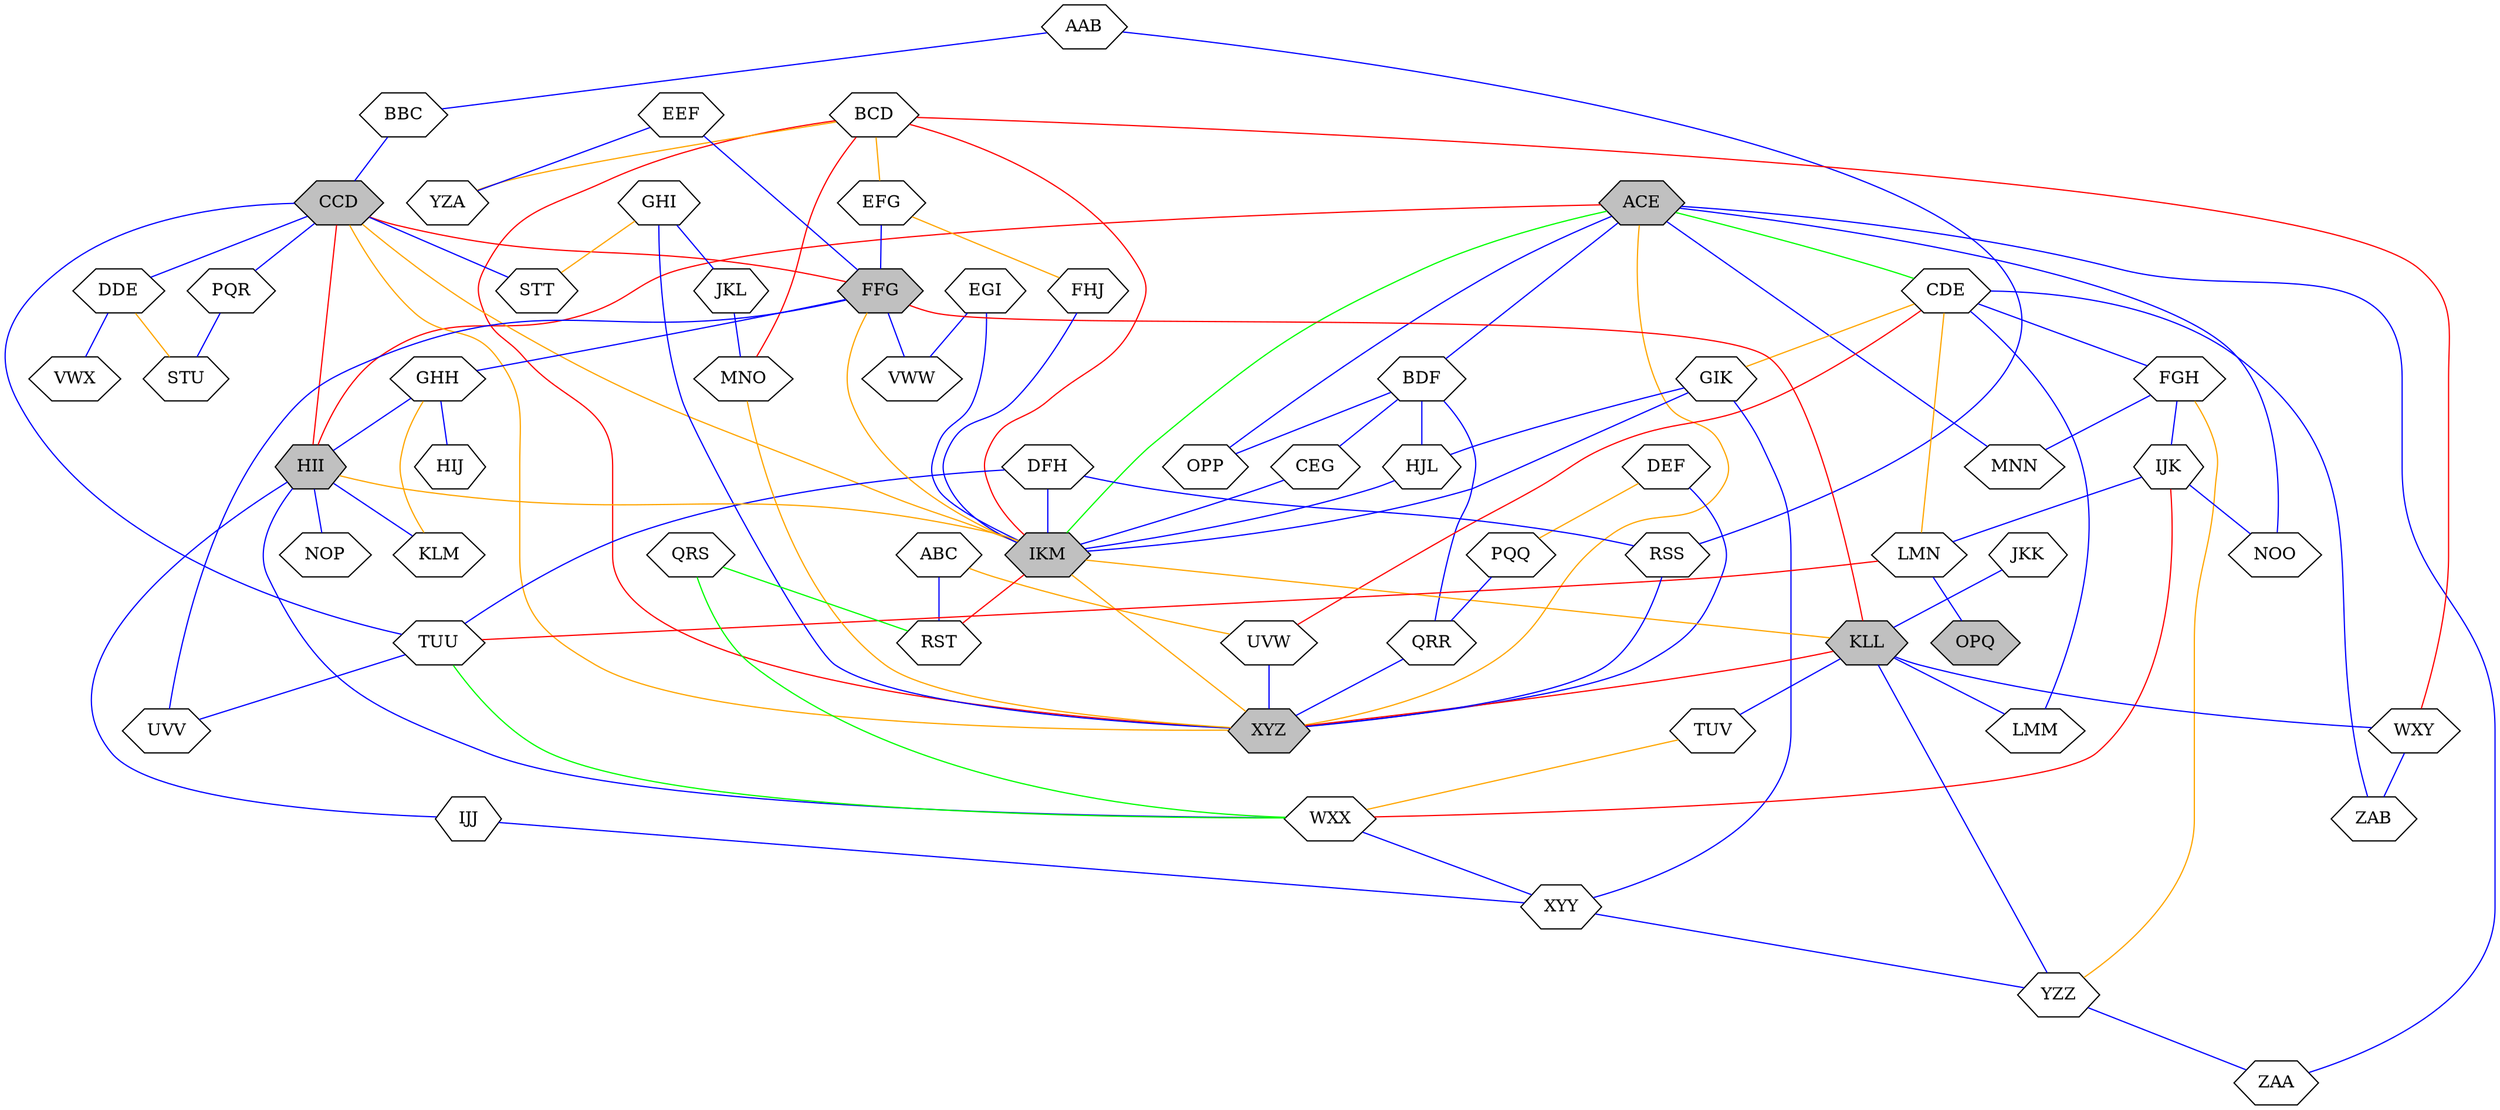 graph {
AAB [shape=hexagon pos="4,2!" ] ;
ABC [shape=hexagon pos="1,1!" ] ;
ACE [shape=hexagon pos="3,5!"  style=filled fillcolor=grey] ;
BBC [shape=hexagon pos="5,2!" ] ;
BCD [shape=hexagon pos="9,6!" ] ;
BDF [shape=hexagon pos="3,4!" ] ;
CCD [shape=hexagon pos="6,3!"  style=filled fillcolor=grey] ;
CDE [shape=hexagon pos="3,7!" ] ;
CEG [shape=hexagon pos="4,4!" ] ;
DDE [shape=hexagon pos="7,4!" ] ;
DEF [shape=hexagon pos="2,1!" ] ;
DFH [shape=hexagon pos="5,4!" ] ;
EEF [shape=hexagon pos="8,5!" ] ;
EFG [shape=hexagon pos="9,7!" ] ;
EGI [shape=hexagon pos="6,5!" ] ;
FFG [shape=hexagon pos="8,6!"  style=filled fillcolor=grey] ;
FGH [shape=hexagon pos="2,6!" ] ;
FHJ [shape=hexagon pos="5,6!" ] ;
GHH [shape=hexagon pos="8,7!" ] ;
GHI [shape=hexagon pos="3,1!" ] ;
GIK [shape=hexagon pos="5,6!" ] ;
HII [shape=hexagon pos="8,8!"  style=filled fillcolor=grey] ;
HIJ [shape=hexagon pos="9,8!" ] ;
HJL [shape=hexagon pos="4,5!" ] ;
IJJ [shape=hexagon pos="7,8!" ] ;
IJK [shape=hexagon pos="1,5!" ] ;
IKM [shape=hexagon pos="5,5!"  style=filled fillcolor=grey] ;
JKK [shape=hexagon pos="6,8!" ] ;
JKL [shape=hexagon pos="4,1!" ] ;
KLL [shape=hexagon pos="7,8!"  style=filled fillcolor=grey] ;
KLM [shape=hexagon pos="9,9!" ] ;
LMM [shape=hexagon pos="4,7!" ] ;
LMN [shape=hexagon pos="1,4!" ] ;
MNN [shape=hexagon pos="3,6!" ] ;
MNO [shape=hexagon pos="5,1!" ] ;
NOO [shape=hexagon pos="2,5!" ] ;
NOP [shape=hexagon pos="8,9!" ] ;
OPP [shape=hexagon pos="2,4!" ] ;
OPQ [shape=hexagon pos="1,3!"  style=filled fillcolor=grey] ;
PQQ [shape=hexagon pos="2,3!" ] ;
PQR [shape=hexagon pos="6,2!" ] ;
QRR [shape=hexagon pos="3,3!" ] ;
QRS [shape=hexagon pos="7,9!" ] ;
RSS [shape=hexagon pos="4,3!" ] ;
RST [shape=hexagon pos="1,2!" ] ;
STT [shape=hexagon pos="5,3!" ] ;
STU [shape=hexagon pos="7,3!" ] ;
TUU [shape=hexagon pos="6,4!" ] ;
TUV [shape=hexagon pos="6,9!" ] ;
UVV [shape=hexagon pos="7,5!" ] ;
UVW [shape=hexagon pos="2,2!" ] ;
VWW [shape=hexagon pos="7,6!" ] ;
VWX [shape=hexagon pos="8,4!" ] ;
WXX [shape=hexagon pos="7,7!" ] ;
WXY [shape=hexagon pos="5,9!" ] ;
XYY [shape=hexagon pos="6,7!" ] ;
XYZ [shape=hexagon pos="3,2!"  style=filled fillcolor=grey] ;
YZA [shape=hexagon pos="9,5!" ] ;
YZZ [shape=hexagon pos="5,7!" ] ;
ZAA [shape=hexagon pos="4,6!" ] ;
ZAB [shape=hexagon pos="4,8!" ] ;
AAB -- BBC [color=Blue];
AAB -- RSS [color=Blue];
ABC -- RST [color=Blue];
ABC -- UVW [color=Orange];
ACE -- OPP [color=Blue];
ACE -- BDF [color=Blue];
ACE -- ZAA [color=Blue];
ACE -- MNN [color=Blue];
ACE -- NOO [color=Blue];
ACE -- XYZ [color=Orange];
ACE -- HII [color=Red];
ACE -- CDE [color=Green];
ACE -- IKM [color=Green];
BBC -- CCD [color=Blue];
BCD -- YZA [color=Orange];
BCD -- EFG [color=Orange];
BCD -- MNO [color=Red];
BCD -- XYZ [color=Red];
BCD -- IKM [color=Red];
BCD -- WXY [color=Red];
BDF -- QRR [color=Blue];
BDF -- CEG [color=Blue];
BDF -- HJL [color=Blue];
BDF -- OPP [color=Blue];
CCD -- PQR [color=Blue];
CCD -- DDE [color=Blue];
CCD -- TUU [color=Blue];
CCD -- STT [color=Blue];
CCD -- IKM [color=Orange];
CCD -- XYZ [color=Orange];
CCD -- FFG [color=Red];
CCD -- HII [color=Red];
CDE -- FGH [color=Blue];
CDE -- LMM [color=Blue];
CDE -- ZAB [color=Blue];
CDE -- LMN [color=Orange];
CDE -- GIK [color=Orange];
CDE -- UVW [color=Red];
CEG -- IKM [color=Blue];
DDE -- VWX [color=Blue];
DDE -- STU [color=Orange];
DEF -- XYZ [color=Blue];
DEF -- PQQ [color=Orange];
DFH -- RSS [color=Blue];
DFH -- TUU [color=Blue];
DFH -- IKM [color=Blue];
EEF -- YZA [color=Blue];
EEF -- FFG [color=Blue];
EFG -- FFG [color=Blue];
EFG -- FHJ [color=Orange];
EGI -- IKM [color=Blue];
EGI -- VWW [color=Blue];
FFG -- UVV [color=Blue];
FFG -- GHH [color=Blue];
FFG -- VWW [color=Blue];
FFG -- IKM [color=Orange];
FFG -- KLL [color=Red];
FGH -- IJK [color=Blue];
FGH -- MNN [color=Blue];
FGH -- YZZ [color=Orange];
FHJ -- IKM [color=Blue];
GHH -- HII [color=Blue];
GHH -- HIJ [color=Blue];
GHH -- KLM [color=Orange];
GHI -- XYZ [color=Blue];
GHI -- JKL [color=Blue];
GHI -- STT [color=Orange];
GIK -- IKM [color=Blue];
GIK -- HJL [color=Blue];
GIK -- XYY [color=Blue];
HII -- WXX [color=Blue];
HII -- KLM [color=Blue];
HII -- NOP [color=Blue];
HII -- IJJ [color=Blue];
HII -- IKM [color=Orange];
HJL -- IKM [color=Blue];
IJJ -- XYY [color=Blue];
IJK -- LMN [color=Blue];
IJK -- NOO [color=Blue];
IJK -- WXX [color=Red];
IKM -- XYZ [color=Orange];
IKM -- KLL [color=Orange];
IKM -- RST [color=Red];
JKK -- KLL [color=Blue];
JKL -- MNO [color=Blue];
KLL -- LMM [color=Blue];
KLL -- YZZ [color=Blue];
KLL -- TUV [color=Blue];
KLL -- WXY [color=Blue];
KLL -- XYZ [color=Red];
LMN -- OPQ [color=Blue];
LMN -- TUU [color=Red];
MNO -- XYZ [color=Orange];
PQQ -- QRR [color=Blue];
PQR -- STU [color=Blue];
QRR -- XYZ [color=Blue];
QRS -- WXX [color=Green];
QRS -- RST [color=Green];
RSS -- XYZ [color=Blue];
TUU -- UVV [color=Blue];
TUU -- WXX [color=Green];
TUV -- WXX [color=Orange];
UVW -- XYZ [color=Blue];
WXX -- XYY [color=Blue];
WXY -- ZAB [color=Blue];
XYY -- YZZ [color=Blue];
YZZ -- ZAA [color=Blue];
}
